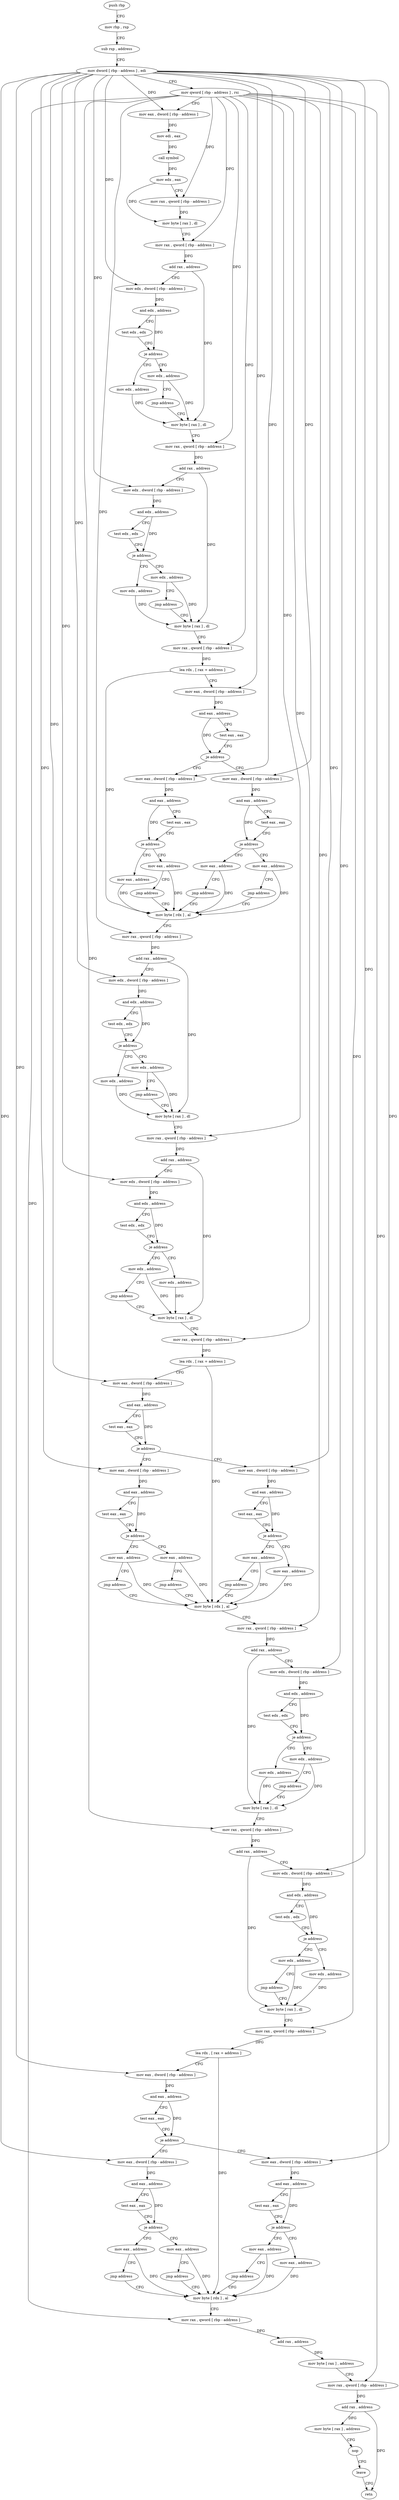 digraph "func" {
"4291858" [label = "push rbp" ]
"4291859" [label = "mov rbp , rsp" ]
"4291862" [label = "sub rsp , address" ]
"4291866" [label = "mov dword [ rbp - address ] , edi" ]
"4291869" [label = "mov qword [ rbp - address ] , rsi" ]
"4291873" [label = "mov eax , dword [ rbp - address ]" ]
"4291876" [label = "mov edi , eax" ]
"4291878" [label = "call symbol" ]
"4291883" [label = "mov edx , eax" ]
"4291885" [label = "mov rax , qword [ rbp - address ]" ]
"4291889" [label = "mov byte [ rax ] , dl" ]
"4291891" [label = "mov rax , qword [ rbp - address ]" ]
"4291895" [label = "add rax , address" ]
"4291899" [label = "mov edx , dword [ rbp - address ]" ]
"4291902" [label = "and edx , address" ]
"4291908" [label = "test edx , edx" ]
"4291910" [label = "je address" ]
"4291919" [label = "mov edx , address" ]
"4291912" [label = "mov edx , address" ]
"4291924" [label = "mov byte [ rax ] , dl" ]
"4291917" [label = "jmp address" ]
"4291954" [label = "mov edx , address" ]
"4291959" [label = "mov byte [ rax ] , dl" ]
"4291947" [label = "mov edx , address" ]
"4291952" [label = "jmp address" ]
"4291926" [label = "mov rax , qword [ rbp - address ]" ]
"4291930" [label = "add rax , address" ]
"4291934" [label = "mov edx , dword [ rbp - address ]" ]
"4291937" [label = "and edx , address" ]
"4291943" [label = "test edx , edx" ]
"4291945" [label = "je address" ]
"4292005" [label = "mov eax , dword [ rbp - address ]" ]
"4292008" [label = "and eax , address" ]
"4292011" [label = "test eax , eax" ]
"4292013" [label = "je address" ]
"4292022" [label = "mov eax , address" ]
"4292015" [label = "mov eax , address" ]
"4291981" [label = "mov eax , dword [ rbp - address ]" ]
"4291984" [label = "and eax , address" ]
"4291987" [label = "test eax , eax" ]
"4291989" [label = "je address" ]
"4291998" [label = "mov eax , address" ]
"4291991" [label = "mov eax , address" ]
"4291961" [label = "mov rax , qword [ rbp - address ]" ]
"4291965" [label = "lea rdx , [ rax + address ]" ]
"4291969" [label = "mov eax , dword [ rbp - address ]" ]
"4291972" [label = "and eax , address" ]
"4291977" [label = "test eax , eax" ]
"4291979" [label = "je address" ]
"4292027" [label = "mov byte [ rdx ] , al" ]
"4292020" [label = "jmp address" ]
"4292003" [label = "jmp address" ]
"4291996" [label = "jmp address" ]
"4292054" [label = "mov edx , address" ]
"4292059" [label = "mov byte [ rax ] , dl" ]
"4292047" [label = "mov edx , address" ]
"4292052" [label = "jmp address" ]
"4292029" [label = "mov rax , qword [ rbp - address ]" ]
"4292033" [label = "add rax , address" ]
"4292037" [label = "mov edx , dword [ rbp - address ]" ]
"4292040" [label = "and edx , address" ]
"4292043" [label = "test edx , edx" ]
"4292045" [label = "je address" ]
"4292086" [label = "mov edx , address" ]
"4292091" [label = "mov byte [ rax ] , dl" ]
"4292079" [label = "mov edx , address" ]
"4292084" [label = "jmp address" ]
"4292061" [label = "mov rax , qword [ rbp - address ]" ]
"4292065" [label = "add rax , address" ]
"4292069" [label = "mov edx , dword [ rbp - address ]" ]
"4292072" [label = "and edx , address" ]
"4292075" [label = "test edx , edx" ]
"4292077" [label = "je address" ]
"4292137" [label = "mov eax , dword [ rbp - address ]" ]
"4292140" [label = "and eax , address" ]
"4292143" [label = "test eax , eax" ]
"4292145" [label = "je address" ]
"4292154" [label = "mov eax , address" ]
"4292147" [label = "mov eax , address" ]
"4292113" [label = "mov eax , dword [ rbp - address ]" ]
"4292116" [label = "and eax , address" ]
"4292119" [label = "test eax , eax" ]
"4292121" [label = "je address" ]
"4292130" [label = "mov eax , address" ]
"4292123" [label = "mov eax , address" ]
"4292093" [label = "mov rax , qword [ rbp - address ]" ]
"4292097" [label = "lea rdx , [ rax + address ]" ]
"4292101" [label = "mov eax , dword [ rbp - address ]" ]
"4292104" [label = "and eax , address" ]
"4292109" [label = "test eax , eax" ]
"4292111" [label = "je address" ]
"4292159" [label = "mov byte [ rdx ] , al" ]
"4292152" [label = "jmp address" ]
"4292135" [label = "jmp address" ]
"4292128" [label = "jmp address" ]
"4292186" [label = "mov edx , address" ]
"4292191" [label = "mov byte [ rax ] , dl" ]
"4292179" [label = "mov edx , address" ]
"4292184" [label = "jmp address" ]
"4292161" [label = "mov rax , qword [ rbp - address ]" ]
"4292165" [label = "add rax , address" ]
"4292169" [label = "mov edx , dword [ rbp - address ]" ]
"4292172" [label = "and edx , address" ]
"4292175" [label = "test edx , edx" ]
"4292177" [label = "je address" ]
"4292218" [label = "mov edx , address" ]
"4292223" [label = "mov byte [ rax ] , dl" ]
"4292211" [label = "mov edx , address" ]
"4292216" [label = "jmp address" ]
"4292193" [label = "mov rax , qword [ rbp - address ]" ]
"4292197" [label = "add rax , address" ]
"4292201" [label = "mov edx , dword [ rbp - address ]" ]
"4292204" [label = "and edx , address" ]
"4292207" [label = "test edx , edx" ]
"4292209" [label = "je address" ]
"4292269" [label = "mov eax , dword [ rbp - address ]" ]
"4292272" [label = "and eax , address" ]
"4292275" [label = "test eax , eax" ]
"4292277" [label = "je address" ]
"4292286" [label = "mov eax , address" ]
"4292279" [label = "mov eax , address" ]
"4292245" [label = "mov eax , dword [ rbp - address ]" ]
"4292248" [label = "and eax , address" ]
"4292251" [label = "test eax , eax" ]
"4292253" [label = "je address" ]
"4292262" [label = "mov eax , address" ]
"4292255" [label = "mov eax , address" ]
"4292225" [label = "mov rax , qword [ rbp - address ]" ]
"4292229" [label = "lea rdx , [ rax + address ]" ]
"4292233" [label = "mov eax , dword [ rbp - address ]" ]
"4292236" [label = "and eax , address" ]
"4292241" [label = "test eax , eax" ]
"4292243" [label = "je address" ]
"4292291" [label = "mov byte [ rdx ] , al" ]
"4292284" [label = "jmp address" ]
"4292267" [label = "jmp address" ]
"4292260" [label = "jmp address" ]
"4292293" [label = "mov rax , qword [ rbp - address ]" ]
"4292297" [label = "add rax , address" ]
"4292301" [label = "mov byte [ rax ] , address" ]
"4292304" [label = "mov rax , qword [ rbp - address ]" ]
"4292308" [label = "add rax , address" ]
"4292312" [label = "mov byte [ rax ] , address" ]
"4292315" [label = "nop" ]
"4292316" [label = "leave" ]
"4292317" [label = "retn" ]
"4291858" -> "4291859" [ label = "CFG" ]
"4291859" -> "4291862" [ label = "CFG" ]
"4291862" -> "4291866" [ label = "CFG" ]
"4291866" -> "4291869" [ label = "CFG" ]
"4291866" -> "4291873" [ label = "DFG" ]
"4291866" -> "4291899" [ label = "DFG" ]
"4291866" -> "4291934" [ label = "DFG" ]
"4291866" -> "4291969" [ label = "DFG" ]
"4291866" -> "4292005" [ label = "DFG" ]
"4291866" -> "4291981" [ label = "DFG" ]
"4291866" -> "4292037" [ label = "DFG" ]
"4291866" -> "4292069" [ label = "DFG" ]
"4291866" -> "4292101" [ label = "DFG" ]
"4291866" -> "4292137" [ label = "DFG" ]
"4291866" -> "4292113" [ label = "DFG" ]
"4291866" -> "4292169" [ label = "DFG" ]
"4291866" -> "4292201" [ label = "DFG" ]
"4291866" -> "4292233" [ label = "DFG" ]
"4291866" -> "4292269" [ label = "DFG" ]
"4291866" -> "4292245" [ label = "DFG" ]
"4291869" -> "4291873" [ label = "CFG" ]
"4291869" -> "4291885" [ label = "DFG" ]
"4291869" -> "4291891" [ label = "DFG" ]
"4291869" -> "4291926" [ label = "DFG" ]
"4291869" -> "4291961" [ label = "DFG" ]
"4291869" -> "4292029" [ label = "DFG" ]
"4291869" -> "4292061" [ label = "DFG" ]
"4291869" -> "4292093" [ label = "DFG" ]
"4291869" -> "4292161" [ label = "DFG" ]
"4291869" -> "4292193" [ label = "DFG" ]
"4291869" -> "4292225" [ label = "DFG" ]
"4291869" -> "4292293" [ label = "DFG" ]
"4291869" -> "4292304" [ label = "DFG" ]
"4291873" -> "4291876" [ label = "DFG" ]
"4291876" -> "4291878" [ label = "DFG" ]
"4291878" -> "4291883" [ label = "DFG" ]
"4291883" -> "4291885" [ label = "CFG" ]
"4291883" -> "4291889" [ label = "DFG" ]
"4291885" -> "4291889" [ label = "DFG" ]
"4291889" -> "4291891" [ label = "CFG" ]
"4291891" -> "4291895" [ label = "DFG" ]
"4291895" -> "4291899" [ label = "CFG" ]
"4291895" -> "4291924" [ label = "DFG" ]
"4291899" -> "4291902" [ label = "DFG" ]
"4291902" -> "4291908" [ label = "CFG" ]
"4291902" -> "4291910" [ label = "DFG" ]
"4291908" -> "4291910" [ label = "CFG" ]
"4291910" -> "4291919" [ label = "CFG" ]
"4291910" -> "4291912" [ label = "CFG" ]
"4291919" -> "4291924" [ label = "DFG" ]
"4291912" -> "4291917" [ label = "CFG" ]
"4291912" -> "4291924" [ label = "DFG" ]
"4291924" -> "4291926" [ label = "CFG" ]
"4291917" -> "4291924" [ label = "CFG" ]
"4291954" -> "4291959" [ label = "DFG" ]
"4291959" -> "4291961" [ label = "CFG" ]
"4291947" -> "4291952" [ label = "CFG" ]
"4291947" -> "4291959" [ label = "DFG" ]
"4291952" -> "4291959" [ label = "CFG" ]
"4291926" -> "4291930" [ label = "DFG" ]
"4291930" -> "4291934" [ label = "CFG" ]
"4291930" -> "4291959" [ label = "DFG" ]
"4291934" -> "4291937" [ label = "DFG" ]
"4291937" -> "4291943" [ label = "CFG" ]
"4291937" -> "4291945" [ label = "DFG" ]
"4291943" -> "4291945" [ label = "CFG" ]
"4291945" -> "4291954" [ label = "CFG" ]
"4291945" -> "4291947" [ label = "CFG" ]
"4292005" -> "4292008" [ label = "DFG" ]
"4292008" -> "4292011" [ label = "CFG" ]
"4292008" -> "4292013" [ label = "DFG" ]
"4292011" -> "4292013" [ label = "CFG" ]
"4292013" -> "4292022" [ label = "CFG" ]
"4292013" -> "4292015" [ label = "CFG" ]
"4292022" -> "4292027" [ label = "DFG" ]
"4292015" -> "4292020" [ label = "CFG" ]
"4292015" -> "4292027" [ label = "DFG" ]
"4291981" -> "4291984" [ label = "DFG" ]
"4291984" -> "4291987" [ label = "CFG" ]
"4291984" -> "4291989" [ label = "DFG" ]
"4291987" -> "4291989" [ label = "CFG" ]
"4291989" -> "4291998" [ label = "CFG" ]
"4291989" -> "4291991" [ label = "CFG" ]
"4291998" -> "4292003" [ label = "CFG" ]
"4291998" -> "4292027" [ label = "DFG" ]
"4291991" -> "4291996" [ label = "CFG" ]
"4291991" -> "4292027" [ label = "DFG" ]
"4291961" -> "4291965" [ label = "DFG" ]
"4291965" -> "4291969" [ label = "CFG" ]
"4291965" -> "4292027" [ label = "DFG" ]
"4291969" -> "4291972" [ label = "DFG" ]
"4291972" -> "4291977" [ label = "CFG" ]
"4291972" -> "4291979" [ label = "DFG" ]
"4291977" -> "4291979" [ label = "CFG" ]
"4291979" -> "4292005" [ label = "CFG" ]
"4291979" -> "4291981" [ label = "CFG" ]
"4292027" -> "4292029" [ label = "CFG" ]
"4292020" -> "4292027" [ label = "CFG" ]
"4292003" -> "4292027" [ label = "CFG" ]
"4291996" -> "4292027" [ label = "CFG" ]
"4292054" -> "4292059" [ label = "DFG" ]
"4292059" -> "4292061" [ label = "CFG" ]
"4292047" -> "4292052" [ label = "CFG" ]
"4292047" -> "4292059" [ label = "DFG" ]
"4292052" -> "4292059" [ label = "CFG" ]
"4292029" -> "4292033" [ label = "DFG" ]
"4292033" -> "4292037" [ label = "CFG" ]
"4292033" -> "4292059" [ label = "DFG" ]
"4292037" -> "4292040" [ label = "DFG" ]
"4292040" -> "4292043" [ label = "CFG" ]
"4292040" -> "4292045" [ label = "DFG" ]
"4292043" -> "4292045" [ label = "CFG" ]
"4292045" -> "4292054" [ label = "CFG" ]
"4292045" -> "4292047" [ label = "CFG" ]
"4292086" -> "4292091" [ label = "DFG" ]
"4292091" -> "4292093" [ label = "CFG" ]
"4292079" -> "4292084" [ label = "CFG" ]
"4292079" -> "4292091" [ label = "DFG" ]
"4292084" -> "4292091" [ label = "CFG" ]
"4292061" -> "4292065" [ label = "DFG" ]
"4292065" -> "4292069" [ label = "CFG" ]
"4292065" -> "4292091" [ label = "DFG" ]
"4292069" -> "4292072" [ label = "DFG" ]
"4292072" -> "4292075" [ label = "CFG" ]
"4292072" -> "4292077" [ label = "DFG" ]
"4292075" -> "4292077" [ label = "CFG" ]
"4292077" -> "4292086" [ label = "CFG" ]
"4292077" -> "4292079" [ label = "CFG" ]
"4292137" -> "4292140" [ label = "DFG" ]
"4292140" -> "4292143" [ label = "CFG" ]
"4292140" -> "4292145" [ label = "DFG" ]
"4292143" -> "4292145" [ label = "CFG" ]
"4292145" -> "4292154" [ label = "CFG" ]
"4292145" -> "4292147" [ label = "CFG" ]
"4292154" -> "4292159" [ label = "DFG" ]
"4292147" -> "4292152" [ label = "CFG" ]
"4292147" -> "4292159" [ label = "DFG" ]
"4292113" -> "4292116" [ label = "DFG" ]
"4292116" -> "4292119" [ label = "CFG" ]
"4292116" -> "4292121" [ label = "DFG" ]
"4292119" -> "4292121" [ label = "CFG" ]
"4292121" -> "4292130" [ label = "CFG" ]
"4292121" -> "4292123" [ label = "CFG" ]
"4292130" -> "4292135" [ label = "CFG" ]
"4292130" -> "4292159" [ label = "DFG" ]
"4292123" -> "4292128" [ label = "CFG" ]
"4292123" -> "4292159" [ label = "DFG" ]
"4292093" -> "4292097" [ label = "DFG" ]
"4292097" -> "4292101" [ label = "CFG" ]
"4292097" -> "4292159" [ label = "DFG" ]
"4292101" -> "4292104" [ label = "DFG" ]
"4292104" -> "4292109" [ label = "CFG" ]
"4292104" -> "4292111" [ label = "DFG" ]
"4292109" -> "4292111" [ label = "CFG" ]
"4292111" -> "4292137" [ label = "CFG" ]
"4292111" -> "4292113" [ label = "CFG" ]
"4292159" -> "4292161" [ label = "CFG" ]
"4292152" -> "4292159" [ label = "CFG" ]
"4292135" -> "4292159" [ label = "CFG" ]
"4292128" -> "4292159" [ label = "CFG" ]
"4292186" -> "4292191" [ label = "DFG" ]
"4292191" -> "4292193" [ label = "CFG" ]
"4292179" -> "4292184" [ label = "CFG" ]
"4292179" -> "4292191" [ label = "DFG" ]
"4292184" -> "4292191" [ label = "CFG" ]
"4292161" -> "4292165" [ label = "DFG" ]
"4292165" -> "4292169" [ label = "CFG" ]
"4292165" -> "4292191" [ label = "DFG" ]
"4292169" -> "4292172" [ label = "DFG" ]
"4292172" -> "4292175" [ label = "CFG" ]
"4292172" -> "4292177" [ label = "DFG" ]
"4292175" -> "4292177" [ label = "CFG" ]
"4292177" -> "4292186" [ label = "CFG" ]
"4292177" -> "4292179" [ label = "CFG" ]
"4292218" -> "4292223" [ label = "DFG" ]
"4292223" -> "4292225" [ label = "CFG" ]
"4292211" -> "4292216" [ label = "CFG" ]
"4292211" -> "4292223" [ label = "DFG" ]
"4292216" -> "4292223" [ label = "CFG" ]
"4292193" -> "4292197" [ label = "DFG" ]
"4292197" -> "4292201" [ label = "CFG" ]
"4292197" -> "4292223" [ label = "DFG" ]
"4292201" -> "4292204" [ label = "DFG" ]
"4292204" -> "4292207" [ label = "CFG" ]
"4292204" -> "4292209" [ label = "DFG" ]
"4292207" -> "4292209" [ label = "CFG" ]
"4292209" -> "4292218" [ label = "CFG" ]
"4292209" -> "4292211" [ label = "CFG" ]
"4292269" -> "4292272" [ label = "DFG" ]
"4292272" -> "4292275" [ label = "CFG" ]
"4292272" -> "4292277" [ label = "DFG" ]
"4292275" -> "4292277" [ label = "CFG" ]
"4292277" -> "4292286" [ label = "CFG" ]
"4292277" -> "4292279" [ label = "CFG" ]
"4292286" -> "4292291" [ label = "DFG" ]
"4292279" -> "4292284" [ label = "CFG" ]
"4292279" -> "4292291" [ label = "DFG" ]
"4292245" -> "4292248" [ label = "DFG" ]
"4292248" -> "4292251" [ label = "CFG" ]
"4292248" -> "4292253" [ label = "DFG" ]
"4292251" -> "4292253" [ label = "CFG" ]
"4292253" -> "4292262" [ label = "CFG" ]
"4292253" -> "4292255" [ label = "CFG" ]
"4292262" -> "4292267" [ label = "CFG" ]
"4292262" -> "4292291" [ label = "DFG" ]
"4292255" -> "4292260" [ label = "CFG" ]
"4292255" -> "4292291" [ label = "DFG" ]
"4292225" -> "4292229" [ label = "DFG" ]
"4292229" -> "4292233" [ label = "CFG" ]
"4292229" -> "4292291" [ label = "DFG" ]
"4292233" -> "4292236" [ label = "DFG" ]
"4292236" -> "4292241" [ label = "CFG" ]
"4292236" -> "4292243" [ label = "DFG" ]
"4292241" -> "4292243" [ label = "CFG" ]
"4292243" -> "4292269" [ label = "CFG" ]
"4292243" -> "4292245" [ label = "CFG" ]
"4292291" -> "4292293" [ label = "CFG" ]
"4292284" -> "4292291" [ label = "CFG" ]
"4292267" -> "4292291" [ label = "CFG" ]
"4292260" -> "4292291" [ label = "CFG" ]
"4292293" -> "4292297" [ label = "DFG" ]
"4292297" -> "4292301" [ label = "DFG" ]
"4292301" -> "4292304" [ label = "CFG" ]
"4292304" -> "4292308" [ label = "DFG" ]
"4292308" -> "4292312" [ label = "DFG" ]
"4292308" -> "4292317" [ label = "DFG" ]
"4292312" -> "4292315" [ label = "CFG" ]
"4292315" -> "4292316" [ label = "CFG" ]
"4292316" -> "4292317" [ label = "CFG" ]
}
